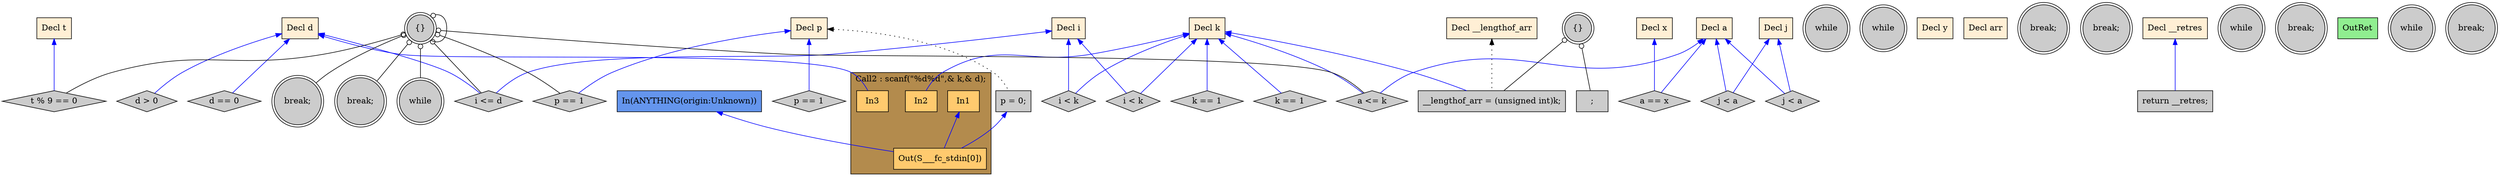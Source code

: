 digraph G {
  rankdir=TB;
  node [style="filled", ];
  32 [label="t % 9 == 0", fillcolor="#CCCCCC", shape=diamond, ];
  33 [label="a <= k", fillcolor="#CCCCCC", shape=diamond, ];
  34 [label="p == 1", fillcolor="#CCCCCC", shape=diamond, ];
  2 [label="Decl i", fillcolor="#FFEFD5", shape=box, ];
  35 [label="break;", fillcolor="#CCCCCC", shape=doublecircle, ];
  3 [label="Decl j", fillcolor="#FFEFD5", shape=box, ];
  36 [label="break;", fillcolor="#CCCCCC", shape=doublecircle, ];
  4 [label="Decl d", fillcolor="#FFEFD5", shape=box, ];
  37 [label="p == 1", fillcolor="#CCCCCC", shape=diamond, ];
  5 [label="Decl k", fillcolor="#FFEFD5", shape=box, ];
  38 [label="d > 0", fillcolor="#CCCCCC", shape=diamond, ];
  6 [label="Decl t", fillcolor="#FFEFD5", shape=box, ];
  39 [label="a == x", fillcolor="#CCCCCC", shape=diamond, ];
  7 [label="Decl a", fillcolor="#FFEFD5", shape=box, ];
  40 [label="while", fillcolor="#CCCCCC", shape=doublecircle, ];
  8 [label="Decl p", fillcolor="#FFEFD5", shape=box, ];
  41 [label="j < a", fillcolor="#CCCCCC", shape=diamond, ];
  9 [label="Decl x", fillcolor="#FFEFD5", shape=box, ];
  42 [label="while", fillcolor="#CCCCCC", shape=doublecircle, ];
  10 [label="Decl y", fillcolor="#FFEFD5", shape=box, ];
  43 [label="j < a", fillcolor="#CCCCCC", shape=diamond, ];
  11 [label="Decl arr", fillcolor="#FFEFD5", shape=box, ];
  44 [label="break;", fillcolor="#CCCCCC", shape=doublecircle, ];
  12 [label="Decl __lengthof_arr", fillcolor="#FFEFD5", shape=box, ];
  45 [label="break;", fillcolor="#CCCCCC", shape=doublecircle, ];
  13 [label="Decl __retres", fillcolor="#FFEFD5", shape=box, ];
  46 [label="while", fillcolor="#CCCCCC", shape=doublecircle, ];
  14 [label="p = 0;", fillcolor="#CCCCCC", shape=box, ];
  47 [label="i < k", fillcolor="#CCCCCC", shape=diamond, ];
  48 [label="break;", fillcolor="#CCCCCC", shape=doublecircle, ];
  16 [label="In1", fillcolor="#FFCA6E", shape=box, ];
  49 [label="return __retres;", fillcolor="#CCCCCC", shape=box, ];
  17 [label="In2", fillcolor="#FFCA6E", shape=box, ];
  50 [label="OutRet", fillcolor="#90EE90", shape=box, ];
  18 [label="In3", fillcolor="#FFCA6E", shape=box, ];
  51 [label="In(ANYTHING(origin:Unknown))", fillcolor="#6495ED", shape=box, ];
  19 [label="Out(S___fc_stdin[0])", fillcolor="#FFCA6E", shape=box, ];
  20 [label="{}", fillcolor="#CCCCCC", shape=doublecircle, ];
  21 [label=";", fillcolor="#CCCCCC", shape=box, ];
  22 [label="__lengthof_arr = (unsigned int)k;", fillcolor="#CCCCCC",
      shape=box, ];
  23 [label="while", fillcolor="#CCCCCC", shape=doublecircle, ];
  24 [label="i < k", fillcolor="#CCCCCC", shape=diamond, ];
  25 [label="break;", fillcolor="#CCCCCC", shape=doublecircle, ];
  26 [label="d == 0", fillcolor="#CCCCCC", shape=diamond, ];
  27 [label="k == 1", fillcolor="#CCCCCC", shape=diamond, ];
  28 [label="k == 1", fillcolor="#CCCCCC", shape=diamond, ];
  29 [label="while", fillcolor="#CCCCCC", shape=doublecircle, ];
  30 [label="i <= d", fillcolor="#CCCCCC", shape=diamond, ];
  31 [label="{}", fillcolor="#CCCCCC", shape=doublecircle, ];
  
  subgraph cluster_Call2 { label="Call2 : scanf(\"%d%d\",& k,& d);";
                           fillcolor="#B38B4D"; style="filled"; 19;18;17;16;
     };
  
  edge [dir=back, ];
  6 -> 32 [color="#0000FF", ];
  31 -> 32 [color="#000000", arrowtail=odot, ];
  5 -> 33 [color="#0000FF", ];
  7 -> 33 [color="#0000FF", ];
  31 -> 33 [color="#000000", arrowtail=odot, ];
  8 -> 34 [color="#0000FF", ];
  31 -> 34 [color="#000000", arrowtail=odot, ];
  31 -> 35 [color="#000000", arrowtail=odot, ];
  31 -> 36 [color="#000000", arrowtail=odot, ];
  8 -> 37 [color="#0000FF", ];
  4 -> 38 [color="#0000FF", ];
  7 -> 39 [color="#0000FF", ];
  9 -> 39 [color="#0000FF", ];
  3 -> 41 [color="#0000FF", ];
  7 -> 41 [color="#0000FF", ];
  3 -> 43 [color="#0000FF", ];
  7 -> 43 [color="#0000FF", ];
  8 -> 14 [color="#000000", style="dotted", ];
  2 -> 47 [color="#0000FF", ];
  5 -> 47 [color="#0000FF", ];
  13 -> 49 [color="#0000FF", ];
  5 -> 17 [color="#0000FF", ];
  4 -> 18 [color="#0000FF", ];
  14 -> 19 [color="#0000FF", ];
  16 -> 19 [color="#0000FF", ];
  51 -> 19 [color="#0000FF", ];
  20 -> 21 [color="#000000", arrowtail=odot, ];
  5 -> 22 [color="#0000FF", ];
  12 -> 22 [color="#000000", style="dotted", ];
  20 -> 22 [color="#000000", arrowtail=odot, ];
  2 -> 24 [color="#0000FF", ];
  5 -> 24 [color="#0000FF", ];
  4 -> 26 [color="#0000FF", ];
  5 -> 27 [color="#0000FF", ];
  5 -> 28 [color="#0000FF", ];
  31 -> 29 [color="#000000", arrowtail=odot, ];
  2 -> 30 [color="#0000FF", ];
  4 -> 30 [color="#0000FF", ];
  31 -> 30 [color="#000000", arrowtail=odot, ];
  31 -> 31 [color="#000000", arrowtail=odot, ];
  
  }